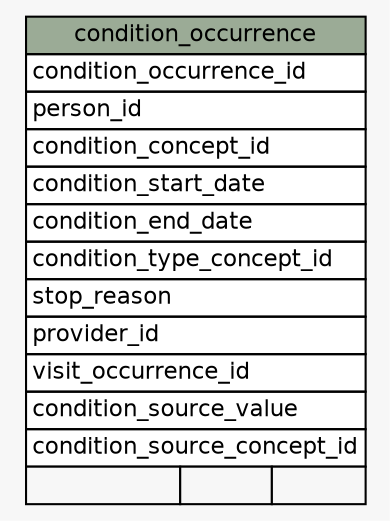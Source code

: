 // dot 2.38.0 on Linux 3.16.0-38-generic
// SchemaSpy rev 590
digraph "condition_occurrence" {
  graph [
    rankdir="RL"
    bgcolor="#f7f7f7"
    nodesep="0.18"
    ranksep="0.46"
    fontname="Helvetica"
    fontsize="11"
  ];
  node [
    fontname="Helvetica"
    fontsize="11"
    shape="plaintext"
  ];
  edge [
    arrowsize="0.8"
  ];
  "condition_occurrence" [
    label=<
    <TABLE BORDER="0" CELLBORDER="1" CELLSPACING="0" BGCOLOR="#ffffff">
      <TR><TD COLSPAN="3" BGCOLOR="#9bab96" ALIGN="CENTER">condition_occurrence</TD></TR>
      <TR><TD PORT="condition_occurrence_id" COLSPAN="3" ALIGN="LEFT">condition_occurrence_id</TD></TR>
      <TR><TD PORT="person_id" COLSPAN="3" ALIGN="LEFT">person_id</TD></TR>
      <TR><TD PORT="condition_concept_id" COLSPAN="3" ALIGN="LEFT">condition_concept_id</TD></TR>
      <TR><TD PORT="condition_start_date" COLSPAN="3" ALIGN="LEFT">condition_start_date</TD></TR>
      <TR><TD PORT="condition_end_date" COLSPAN="3" ALIGN="LEFT">condition_end_date</TD></TR>
      <TR><TD PORT="condition_type_concept_id" COLSPAN="3" ALIGN="LEFT">condition_type_concept_id</TD></TR>
      <TR><TD PORT="stop_reason" COLSPAN="3" ALIGN="LEFT">stop_reason</TD></TR>
      <TR><TD PORT="provider_id" COLSPAN="3" ALIGN="LEFT">provider_id</TD></TR>
      <TR><TD PORT="visit_occurrence_id" COLSPAN="3" ALIGN="LEFT">visit_occurrence_id</TD></TR>
      <TR><TD PORT="condition_source_value" COLSPAN="3" ALIGN="LEFT">condition_source_value</TD></TR>
      <TR><TD PORT="condition_source_concept_id" COLSPAN="3" ALIGN="LEFT">condition_source_concept_id</TD></TR>
      <TR><TD ALIGN="LEFT" BGCOLOR="#f7f7f7">  </TD><TD ALIGN="RIGHT" BGCOLOR="#f7f7f7">  </TD><TD ALIGN="RIGHT" BGCOLOR="#f7f7f7">  </TD></TR>
    </TABLE>>
    URL="tables/condition_occurrence.html"
    tooltip="condition_occurrence"
  ];
}
